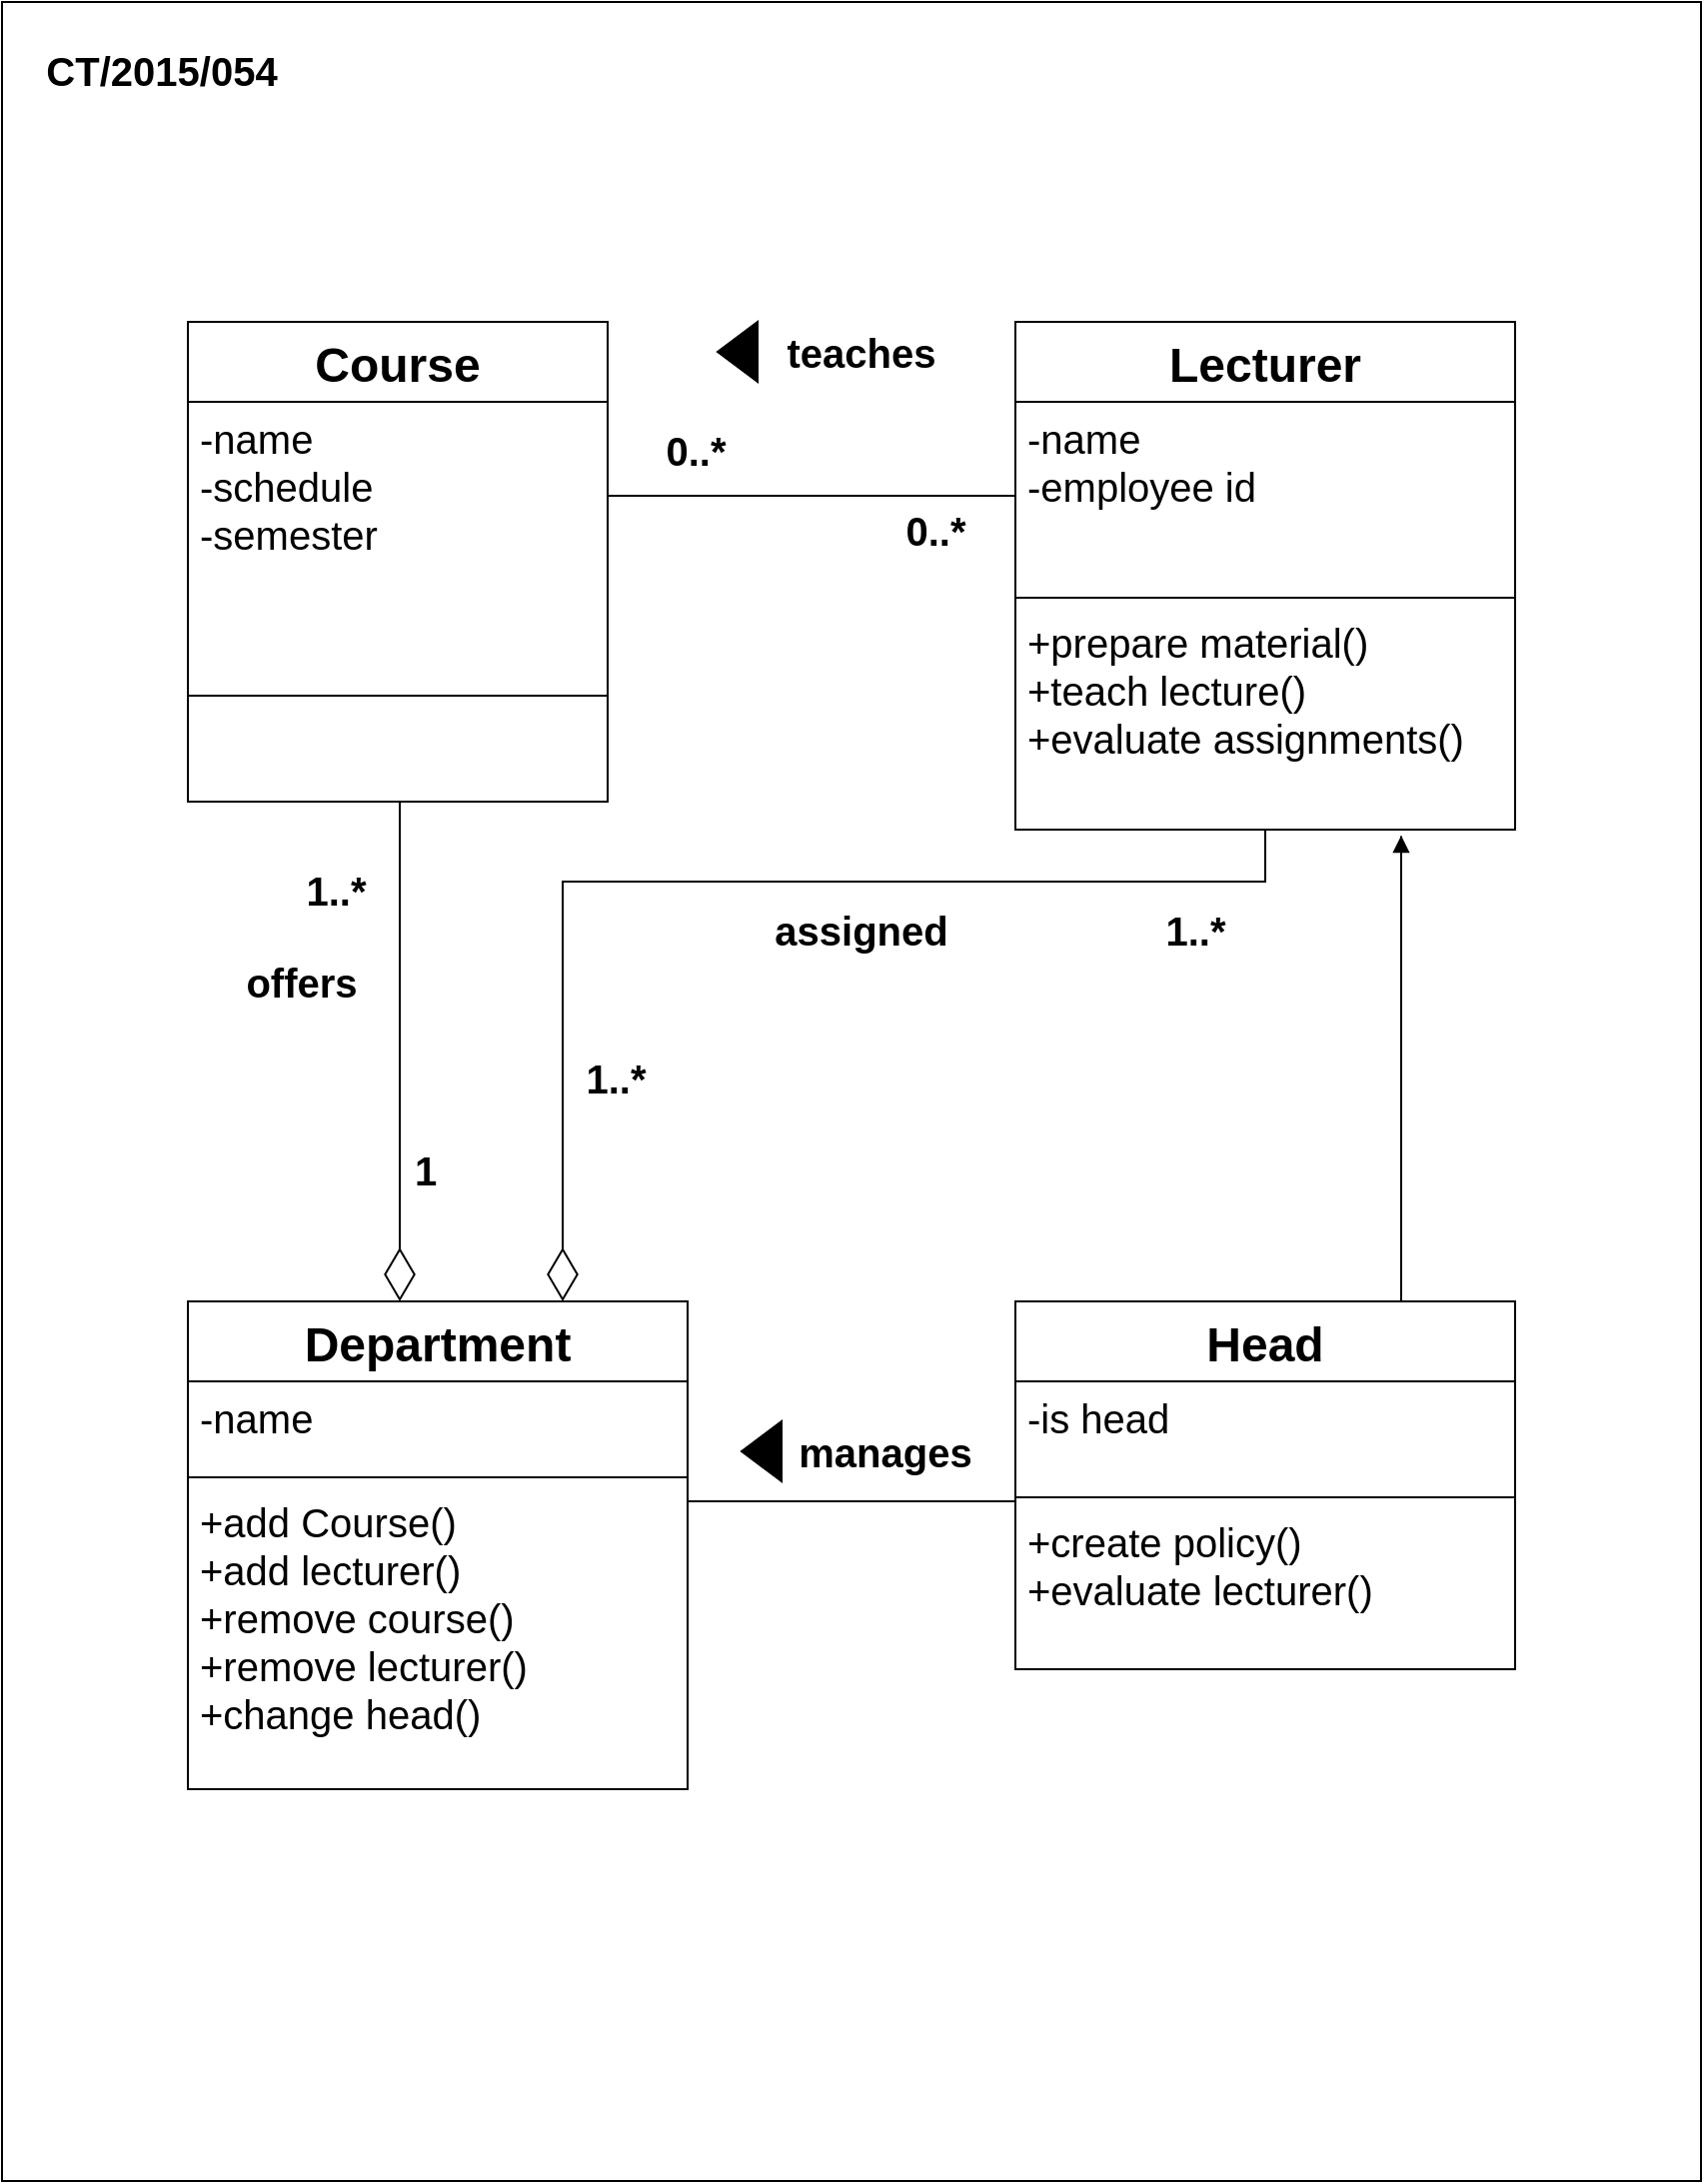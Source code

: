 <mxfile version="13.6.2" type="github">
  <diagram id="0t7YxM1hLrX53GWKAyr_" name="Page-1">
    <mxGraphModel dx="1240" dy="587" grid="1" gridSize="10" guides="1" tooltips="1" connect="1" arrows="1" fold="1" page="1" pageScale="1" pageWidth="850" pageHeight="1100" math="0" shadow="0">
      <root>
        <mxCell id="0" />
        <mxCell id="1" parent="0" />
        <mxCell id="l7mSnK3HWZMsloXm0zQb-1" value="" style="rounded=0;whiteSpace=wrap;html=1;" vertex="1" parent="1">
          <mxGeometry width="850" height="1090" as="geometry" />
        </mxCell>
        <mxCell id="l7mSnK3HWZMsloXm0zQb-30" value="Department" style="swimlane;fontStyle=1;align=center;verticalAlign=top;childLayout=stackLayout;horizontal=1;startSize=40;horizontalStack=0;resizeParent=1;resizeParentMax=0;resizeLast=0;collapsible=1;marginBottom=0;fontSize=24;" vertex="1" parent="1">
          <mxGeometry x="93" y="650" width="250" height="244" as="geometry" />
        </mxCell>
        <mxCell id="l7mSnK3HWZMsloXm0zQb-31" value="-name " style="text;strokeColor=none;fillColor=none;align=left;verticalAlign=top;spacingLeft=4;spacingRight=4;overflow=hidden;rotatable=0;points=[[0,0.5],[1,0.5]];portConstraint=eastwest;fontSize=20;" vertex="1" parent="l7mSnK3HWZMsloXm0zQb-30">
          <mxGeometry y="40" width="250" height="44" as="geometry" />
        </mxCell>
        <mxCell id="l7mSnK3HWZMsloXm0zQb-32" value="" style="line;strokeWidth=1;fillColor=none;align=left;verticalAlign=middle;spacingTop=-1;spacingLeft=3;spacingRight=3;rotatable=0;labelPosition=right;points=[];portConstraint=eastwest;" vertex="1" parent="l7mSnK3HWZMsloXm0zQb-30">
          <mxGeometry y="84" width="250" height="8" as="geometry" />
        </mxCell>
        <mxCell id="l7mSnK3HWZMsloXm0zQb-33" value="+add Course()&#xa;+add lecturer()&#xa;+remove course()&#xa;+remove lecturer()&#xa;+change head()" style="text;strokeColor=none;fillColor=none;align=left;verticalAlign=top;spacingLeft=4;spacingRight=4;overflow=hidden;rotatable=0;points=[[0,0.5],[1,0.5]];portConstraint=eastwest;fontSize=20;" vertex="1" parent="l7mSnK3HWZMsloXm0zQb-30">
          <mxGeometry y="92" width="250" height="152" as="geometry" />
        </mxCell>
        <mxCell id="l7mSnK3HWZMsloXm0zQb-38" style="edgeStyle=orthogonalEdgeStyle;rounded=0;jumpSize=15;orthogonalLoop=1;jettySize=auto;html=1;entryX=0.772;entryY=1.029;entryDx=0;entryDy=0;entryPerimeter=0;endArrow=none;endFill=0;endSize=24;strokeWidth=1;fontSize=24;startArrow=block;startFill=1;" edge="1" parent="1" target="l7mSnK3HWZMsloXm0zQb-25">
          <mxGeometry relative="1" as="geometry">
            <mxPoint x="700" y="417" as="sourcePoint" />
            <Array as="points">
              <mxPoint x="700" y="650" />
            </Array>
          </mxGeometry>
        </mxCell>
        <mxCell id="l7mSnK3HWZMsloXm0zQb-26" value="Head" style="swimlane;fontStyle=1;align=center;verticalAlign=top;childLayout=stackLayout;horizontal=1;startSize=40;horizontalStack=0;resizeParent=1;resizeParentMax=0;resizeLast=0;collapsible=1;marginBottom=0;fontSize=24;" vertex="1" parent="1">
          <mxGeometry x="507" y="650" width="250" height="184" as="geometry" />
        </mxCell>
        <mxCell id="l7mSnK3HWZMsloXm0zQb-27" value="-is head" style="text;strokeColor=none;fillColor=none;align=left;verticalAlign=top;spacingLeft=4;spacingRight=4;overflow=hidden;rotatable=0;points=[[0,0.5],[1,0.5]];portConstraint=eastwest;fontSize=20;" vertex="1" parent="l7mSnK3HWZMsloXm0zQb-26">
          <mxGeometry y="40" width="250" height="54" as="geometry" />
        </mxCell>
        <mxCell id="l7mSnK3HWZMsloXm0zQb-28" value="" style="line;strokeWidth=1;fillColor=none;align=left;verticalAlign=middle;spacingTop=-1;spacingLeft=3;spacingRight=3;rotatable=0;labelPosition=right;points=[];portConstraint=eastwest;" vertex="1" parent="l7mSnK3HWZMsloXm0zQb-26">
          <mxGeometry y="94" width="250" height="8" as="geometry" />
        </mxCell>
        <mxCell id="l7mSnK3HWZMsloXm0zQb-29" value="+create policy()&#xa;+evaluate lecturer() " style="text;strokeColor=none;fillColor=none;align=left;verticalAlign=top;spacingLeft=4;spacingRight=4;overflow=hidden;rotatable=0;points=[[0,0.5],[1,0.5]];portConstraint=eastwest;fontSize=20;" vertex="1" parent="l7mSnK3HWZMsloXm0zQb-26">
          <mxGeometry y="102" width="250" height="82" as="geometry" />
        </mxCell>
        <mxCell id="l7mSnK3HWZMsloXm0zQb-22" value="Lecturer" style="swimlane;fontStyle=1;align=center;verticalAlign=top;childLayout=stackLayout;horizontal=1;startSize=40;horizontalStack=0;resizeParent=1;resizeParentMax=0;resizeLast=0;collapsible=1;marginBottom=0;fontSize=24;" vertex="1" parent="1">
          <mxGeometry x="507" y="160" width="250" height="254" as="geometry" />
        </mxCell>
        <mxCell id="l7mSnK3HWZMsloXm0zQb-23" value="-name&#xa;-employee id " style="text;strokeColor=none;fillColor=none;align=left;verticalAlign=top;spacingLeft=4;spacingRight=4;overflow=hidden;rotatable=0;points=[[0,0.5],[1,0.5]];portConstraint=eastwest;fontSize=20;" vertex="1" parent="l7mSnK3HWZMsloXm0zQb-22">
          <mxGeometry y="40" width="250" height="94" as="geometry" />
        </mxCell>
        <mxCell id="l7mSnK3HWZMsloXm0zQb-24" value="" style="line;strokeWidth=1;fillColor=none;align=left;verticalAlign=middle;spacingTop=-1;spacingLeft=3;spacingRight=3;rotatable=0;labelPosition=right;points=[];portConstraint=eastwest;" vertex="1" parent="l7mSnK3HWZMsloXm0zQb-22">
          <mxGeometry y="134" width="250" height="8" as="geometry" />
        </mxCell>
        <mxCell id="l7mSnK3HWZMsloXm0zQb-25" value="+prepare material()&#xa;+teach lecture()&#xa;+evaluate assignments() " style="text;strokeColor=none;fillColor=none;align=left;verticalAlign=top;spacingLeft=4;spacingRight=4;overflow=hidden;rotatable=0;points=[[0,0.5],[1,0.5]];portConstraint=eastwest;fontSize=20;" vertex="1" parent="l7mSnK3HWZMsloXm0zQb-22">
          <mxGeometry y="142" width="250" height="112" as="geometry" />
        </mxCell>
        <mxCell id="l7mSnK3HWZMsloXm0zQb-35" style="edgeStyle=orthogonalEdgeStyle;rounded=0;orthogonalLoop=1;jettySize=auto;html=1;exitX=0.5;exitY=1;exitDx=0;exitDy=0;fontSize=24;endArrow=diamondThin;endFill=0;strokeWidth=1;jumpSize=7;endSize=24;" edge="1" parent="1" source="l7mSnK3HWZMsloXm0zQb-18">
          <mxGeometry relative="1" as="geometry">
            <mxPoint x="199" y="650" as="targetPoint" />
            <Array as="points">
              <mxPoint x="199" y="530" />
              <mxPoint x="199" y="530" />
            </Array>
          </mxGeometry>
        </mxCell>
        <mxCell id="l7mSnK3HWZMsloXm0zQb-18" value="Course" style="swimlane;fontStyle=1;align=center;verticalAlign=top;childLayout=stackLayout;horizontal=1;startSize=40;horizontalStack=0;resizeParent=1;resizeParentMax=0;resizeLast=0;collapsible=1;marginBottom=0;fontSize=24;" vertex="1" parent="1">
          <mxGeometry x="93" y="160" width="210" height="240" as="geometry" />
        </mxCell>
        <mxCell id="l7mSnK3HWZMsloXm0zQb-19" value="-name&#xa;-schedule&#xa;-semester" style="text;strokeColor=none;fillColor=none;align=left;verticalAlign=top;spacingLeft=4;spacingRight=4;overflow=hidden;rotatable=0;points=[[0,0.5],[1,0.5]];portConstraint=eastwest;fontSize=20;" vertex="1" parent="l7mSnK3HWZMsloXm0zQb-18">
          <mxGeometry y="40" width="210" height="94" as="geometry" />
        </mxCell>
        <mxCell id="l7mSnK3HWZMsloXm0zQb-20" value="" style="line;strokeWidth=1;fillColor=none;align=left;verticalAlign=middle;spacingTop=-1;spacingLeft=3;spacingRight=3;rotatable=0;labelPosition=right;points=[];portConstraint=eastwest;" vertex="1" parent="l7mSnK3HWZMsloXm0zQb-18">
          <mxGeometry y="134" width="210" height="106" as="geometry" />
        </mxCell>
        <mxCell id="l7mSnK3HWZMsloXm0zQb-34" value="CT/2015/054" style="text;align=center;fontStyle=1;verticalAlign=middle;spacingLeft=3;spacingRight=3;strokeColor=none;rotatable=0;points=[[0,0.5],[1,0.5]];portConstraint=eastwest;fontSize=20;" vertex="1" parent="1">
          <mxGeometry x="40" y="20" width="80" height="26" as="geometry" />
        </mxCell>
        <mxCell id="l7mSnK3HWZMsloXm0zQb-36" style="edgeStyle=orthogonalEdgeStyle;rounded=0;jumpSize=7;orthogonalLoop=1;jettySize=auto;html=1;entryX=0.75;entryY=0;entryDx=0;entryDy=0;endArrow=diamondThin;endFill=0;endSize=24;strokeWidth=1;fontSize=24;" edge="1" parent="1" source="l7mSnK3HWZMsloXm0zQb-25" target="l7mSnK3HWZMsloXm0zQb-30">
          <mxGeometry relative="1" as="geometry">
            <Array as="points">
              <mxPoint x="632" y="440" />
              <mxPoint x="281" y="440" />
            </Array>
          </mxGeometry>
        </mxCell>
        <mxCell id="l7mSnK3HWZMsloXm0zQb-37" style="edgeStyle=orthogonalEdgeStyle;rounded=0;jumpSize=7;orthogonalLoop=1;jettySize=auto;html=1;endArrow=none;endFill=0;endSize=24;strokeWidth=1;fontSize=24;" edge="1" parent="1" source="l7mSnK3HWZMsloXm0zQb-23" target="l7mSnK3HWZMsloXm0zQb-19">
          <mxGeometry relative="1" as="geometry" />
        </mxCell>
        <mxCell id="l7mSnK3HWZMsloXm0zQb-39" style="edgeStyle=orthogonalEdgeStyle;rounded=0;jumpSize=15;orthogonalLoop=1;jettySize=auto;html=1;startArrow=none;startFill=0;endArrow=none;endFill=0;endSize=24;strokeWidth=1;fontSize=24;" edge="1" parent="1" target="l7mSnK3HWZMsloXm0zQb-33">
          <mxGeometry relative="1" as="geometry">
            <mxPoint x="507" y="750" as="sourcePoint" />
            <Array as="points">
              <mxPoint x="507" y="750" />
            </Array>
          </mxGeometry>
        </mxCell>
        <mxCell id="l7mSnK3HWZMsloXm0zQb-40" value="manages" style="text;align=center;fontStyle=1;verticalAlign=middle;spacingLeft=3;spacingRight=3;strokeColor=none;rotatable=0;points=[[0,0.5],[1,0.5]];portConstraint=eastwest;fontSize=20;" vertex="1" parent="1">
          <mxGeometry x="402" y="711" width="80" height="26" as="geometry" />
        </mxCell>
        <mxCell id="l7mSnK3HWZMsloXm0zQb-41" value="" style="triangle;whiteSpace=wrap;html=1;fontSize=20;rotation=-180;fillColor=#000000;" vertex="1" parent="1">
          <mxGeometry x="370" y="710" width="20" height="30" as="geometry" />
        </mxCell>
        <mxCell id="l7mSnK3HWZMsloXm0zQb-42" value="assigned" style="text;align=center;fontStyle=1;verticalAlign=middle;spacingLeft=3;spacingRight=3;strokeColor=none;rotatable=0;points=[[0,0.5],[1,0.5]];portConstraint=eastwest;fontSize=20;" vertex="1" parent="1">
          <mxGeometry x="390" y="450" width="80" height="26" as="geometry" />
        </mxCell>
        <mxCell id="l7mSnK3HWZMsloXm0zQb-44" value="1..* " style="text;align=center;fontStyle=1;verticalAlign=middle;spacingLeft=3;spacingRight=3;strokeColor=none;rotatable=0;points=[[0,0.5],[1,0.5]];portConstraint=eastwest;fontSize=20;" vertex="1" parent="1">
          <mxGeometry x="270" y="524" width="80" height="26" as="geometry" />
        </mxCell>
        <mxCell id="l7mSnK3HWZMsloXm0zQb-46" value="1..* " style="text;align=center;fontStyle=1;verticalAlign=middle;spacingLeft=3;spacingRight=3;strokeColor=none;rotatable=0;points=[[0,0.5],[1,0.5]];portConstraint=eastwest;fontSize=20;" vertex="1" parent="1">
          <mxGeometry x="560" y="450" width="80" height="26" as="geometry" />
        </mxCell>
        <mxCell id="l7mSnK3HWZMsloXm0zQb-47" value="0..* " style="text;align=center;fontStyle=1;verticalAlign=middle;spacingLeft=3;spacingRight=3;strokeColor=none;rotatable=0;points=[[0,0.5],[1,0.5]];portConstraint=eastwest;fontSize=20;" vertex="1" parent="1">
          <mxGeometry x="430" y="250" width="80" height="26" as="geometry" />
        </mxCell>
        <mxCell id="l7mSnK3HWZMsloXm0zQb-48" value="0..* " style="text;align=center;fontStyle=1;verticalAlign=middle;spacingLeft=3;spacingRight=3;strokeColor=none;rotatable=0;points=[[0,0.5],[1,0.5]];portConstraint=eastwest;fontSize=20;" vertex="1" parent="1">
          <mxGeometry x="310" y="210" width="80" height="26" as="geometry" />
        </mxCell>
        <mxCell id="l7mSnK3HWZMsloXm0zQb-49" value="offers" style="text;align=center;fontStyle=1;verticalAlign=middle;spacingLeft=3;spacingRight=3;strokeColor=none;rotatable=0;points=[[0,0.5],[1,0.5]];portConstraint=eastwest;fontSize=20;" vertex="1" parent="1">
          <mxGeometry x="110" y="476" width="80" height="26" as="geometry" />
        </mxCell>
        <mxCell id="l7mSnK3HWZMsloXm0zQb-50" value="1..* " style="text;align=center;fontStyle=1;verticalAlign=middle;spacingLeft=3;spacingRight=3;strokeColor=none;rotatable=0;points=[[0,0.5],[1,0.5]];portConstraint=eastwest;fontSize=20;" vertex="1" parent="1">
          <mxGeometry x="130" y="430" width="80" height="26" as="geometry" />
        </mxCell>
        <mxCell id="l7mSnK3HWZMsloXm0zQb-52" value="1" style="text;align=center;fontStyle=1;verticalAlign=middle;spacingLeft=3;spacingRight=3;strokeColor=none;rotatable=0;points=[[0,0.5],[1,0.5]];portConstraint=eastwest;fontSize=20;" vertex="1" parent="1">
          <mxGeometry x="172" y="570" width="80" height="26" as="geometry" />
        </mxCell>
        <mxCell id="l7mSnK3HWZMsloXm0zQb-53" value="teaches" style="text;align=center;fontStyle=1;verticalAlign=middle;spacingLeft=3;spacingRight=3;strokeColor=none;rotatable=0;points=[[0,0.5],[1,0.5]];portConstraint=eastwest;fontSize=20;" vertex="1" parent="1">
          <mxGeometry x="390" y="161" width="80" height="26" as="geometry" />
        </mxCell>
        <mxCell id="l7mSnK3HWZMsloXm0zQb-54" value="" style="triangle;whiteSpace=wrap;html=1;fontSize=20;rotation=-180;fillColor=#000000;" vertex="1" parent="1">
          <mxGeometry x="358" y="160" width="20" height="30" as="geometry" />
        </mxCell>
      </root>
    </mxGraphModel>
  </diagram>
</mxfile>
